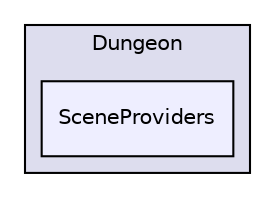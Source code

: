 digraph "F:/gamedev/unity/misc/da_test/Assets/DungeonArchitect/Scripts/Dungeon/SceneProviders" {
  compound=true
  node [ fontsize="10", fontname="Helvetica"];
  edge [ labelfontsize="10", labelfontname="Helvetica"];
  subgraph clusterdir_98c64d3d8621e700508de074f3791b6e {
    graph [ bgcolor="#ddddee", pencolor="black", label="Dungeon" fontname="Helvetica", fontsize="10", URL="dir_98c64d3d8621e700508de074f3791b6e.html"]
  dir_70617fba9c21bd191838d74602f8bb9c [shape=box, label="SceneProviders", style="filled", fillcolor="#eeeeff", pencolor="black", URL="dir_70617fba9c21bd191838d74602f8bb9c.html"];
  }
}
